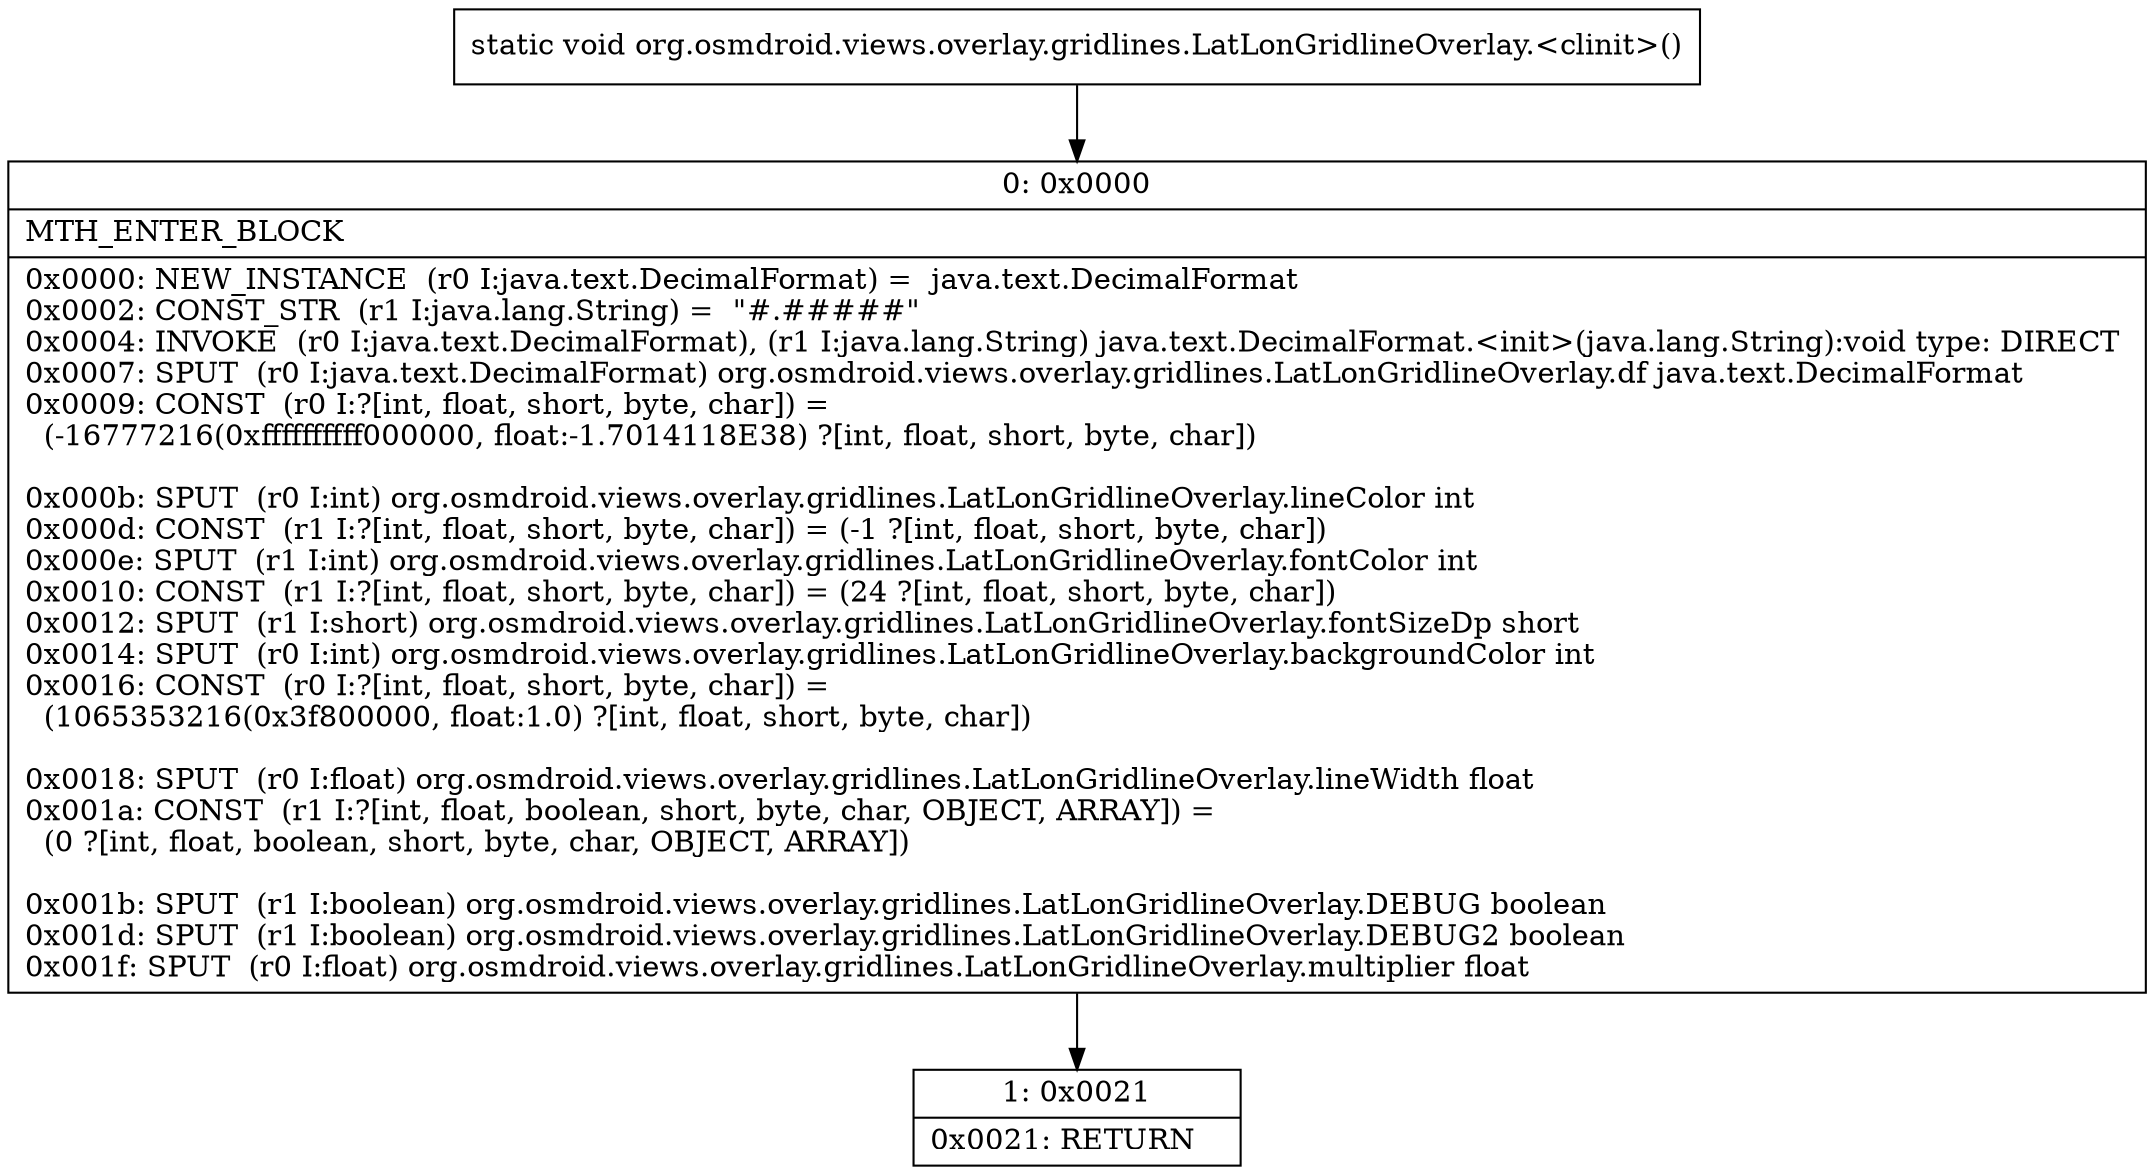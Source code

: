 digraph "CFG fororg.osmdroid.views.overlay.gridlines.LatLonGridlineOverlay.\<clinit\>()V" {
Node_0 [shape=record,label="{0\:\ 0x0000|MTH_ENTER_BLOCK\l|0x0000: NEW_INSTANCE  (r0 I:java.text.DecimalFormat) =  java.text.DecimalFormat \l0x0002: CONST_STR  (r1 I:java.lang.String) =  \"#.#####\" \l0x0004: INVOKE  (r0 I:java.text.DecimalFormat), (r1 I:java.lang.String) java.text.DecimalFormat.\<init\>(java.lang.String):void type: DIRECT \l0x0007: SPUT  (r0 I:java.text.DecimalFormat) org.osmdroid.views.overlay.gridlines.LatLonGridlineOverlay.df java.text.DecimalFormat \l0x0009: CONST  (r0 I:?[int, float, short, byte, char]) = \l  (\-16777216(0xffffffffff000000, float:\-1.7014118E38) ?[int, float, short, byte, char])\l \l0x000b: SPUT  (r0 I:int) org.osmdroid.views.overlay.gridlines.LatLonGridlineOverlay.lineColor int \l0x000d: CONST  (r1 I:?[int, float, short, byte, char]) = (\-1 ?[int, float, short, byte, char]) \l0x000e: SPUT  (r1 I:int) org.osmdroid.views.overlay.gridlines.LatLonGridlineOverlay.fontColor int \l0x0010: CONST  (r1 I:?[int, float, short, byte, char]) = (24 ?[int, float, short, byte, char]) \l0x0012: SPUT  (r1 I:short) org.osmdroid.views.overlay.gridlines.LatLonGridlineOverlay.fontSizeDp short \l0x0014: SPUT  (r0 I:int) org.osmdroid.views.overlay.gridlines.LatLonGridlineOverlay.backgroundColor int \l0x0016: CONST  (r0 I:?[int, float, short, byte, char]) = \l  (1065353216(0x3f800000, float:1.0) ?[int, float, short, byte, char])\l \l0x0018: SPUT  (r0 I:float) org.osmdroid.views.overlay.gridlines.LatLonGridlineOverlay.lineWidth float \l0x001a: CONST  (r1 I:?[int, float, boolean, short, byte, char, OBJECT, ARRAY]) = \l  (0 ?[int, float, boolean, short, byte, char, OBJECT, ARRAY])\l \l0x001b: SPUT  (r1 I:boolean) org.osmdroid.views.overlay.gridlines.LatLonGridlineOverlay.DEBUG boolean \l0x001d: SPUT  (r1 I:boolean) org.osmdroid.views.overlay.gridlines.LatLonGridlineOverlay.DEBUG2 boolean \l0x001f: SPUT  (r0 I:float) org.osmdroid.views.overlay.gridlines.LatLonGridlineOverlay.multiplier float \l}"];
Node_1 [shape=record,label="{1\:\ 0x0021|0x0021: RETURN   \l}"];
MethodNode[shape=record,label="{static void org.osmdroid.views.overlay.gridlines.LatLonGridlineOverlay.\<clinit\>() }"];
MethodNode -> Node_0;
Node_0 -> Node_1;
}

